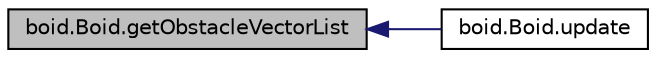 digraph "boid.Boid.getObstacleVectorList"
{
  edge [fontname="Helvetica",fontsize="10",labelfontname="Helvetica",labelfontsize="10"];
  node [fontname="Helvetica",fontsize="10",shape=record];
  rankdir="LR";
  Node1 [label="boid.Boid.getObstacleVectorList",height=0.2,width=0.4,color="black", fillcolor="grey75", style="filled" fontcolor="black"];
  Node1 -> Node2 [dir="back",color="midnightblue",fontsize="10",style="solid",fontname="Helvetica"];
  Node2 [label="boid.Boid.update",height=0.2,width=0.4,color="black", fillcolor="white", style="filled",URL="$classboid_1_1Boid.html#a8a354e4b7d58ced69771f3bb5f52d257",tooltip="Updates the boid&#39;s heading and position due to the potential fields. "];
}
